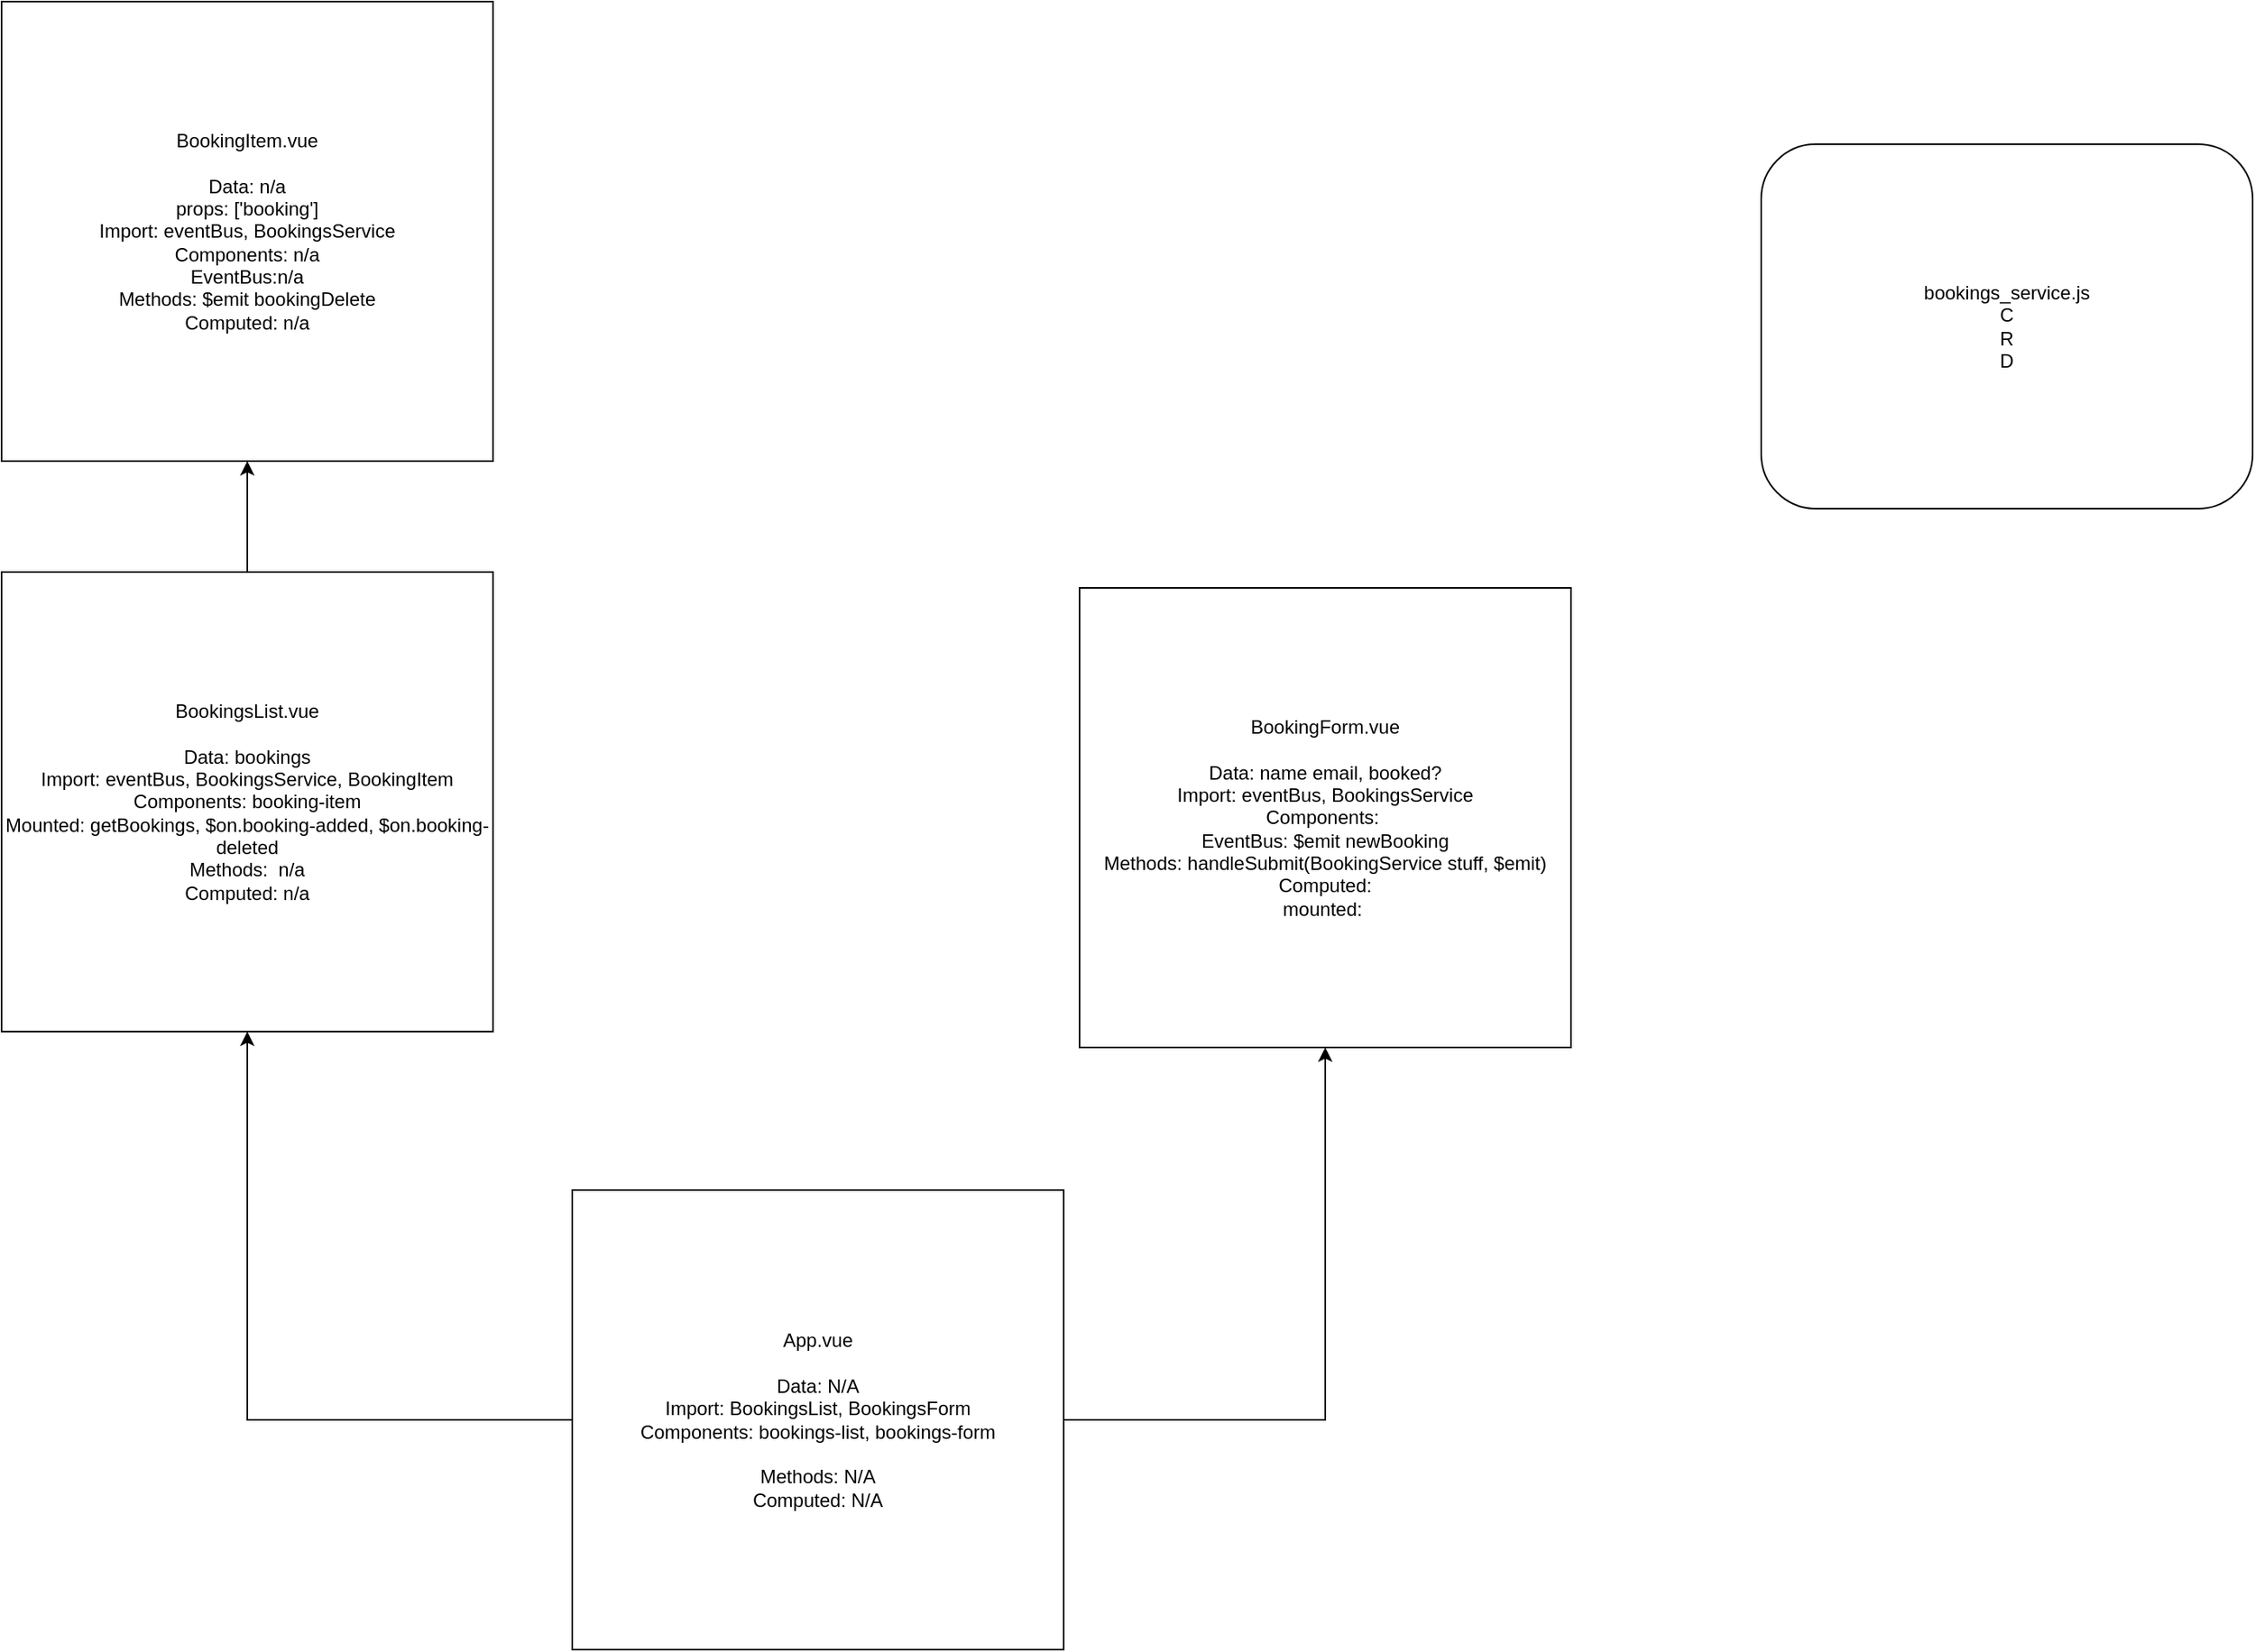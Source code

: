 <mxfile version="13.1.3">
    <diagram id="6hGFLwfOUW9BJ-s0fimq" name="Page-1">
        <mxGraphModel dx="1442" dy="3082" grid="1" gridSize="10" guides="1" tooltips="1" connect="1" arrows="1" fold="1" page="1" pageScale="1" pageWidth="1654" pageHeight="2336" math="0" shadow="0">
            <root>
                <mxCell id="0"/>
                <mxCell id="1" parent="0"/>
                <mxCell id="10" style="edgeStyle=orthogonalEdgeStyle;rounded=0;orthogonalLoop=1;jettySize=auto;html=1;" parent="1" source="2" target="4" edge="1">
                    <mxGeometry relative="1" as="geometry"/>
                </mxCell>
                <mxCell id="11" style="edgeStyle=orthogonalEdgeStyle;rounded=0;orthogonalLoop=1;jettySize=auto;html=1;" parent="1" source="2" target="5" edge="1">
                    <mxGeometry relative="1" as="geometry"/>
                </mxCell>
                <mxCell id="2" value="App.vue&lt;br&gt;&lt;br&gt;Data: N/A&lt;br&gt;Import: BookingsList, BookingsForm&lt;br&gt;Components: bookings-list, bookings-form&lt;br&gt;&lt;br&gt;Methods: N/A&lt;br&gt;Computed: N/A" style="rounded=0;whiteSpace=wrap;html=1;" parent="1" vertex="1">
                    <mxGeometry x="560" y="730" width="310" height="290" as="geometry"/>
                </mxCell>
                <mxCell id="9" style="edgeStyle=orthogonalEdgeStyle;rounded=0;orthogonalLoop=1;jettySize=auto;html=1;entryX=0.5;entryY=1;entryDx=0;entryDy=0;" parent="1" source="4" target="6" edge="1">
                    <mxGeometry relative="1" as="geometry"/>
                </mxCell>
                <mxCell id="4" value="BookingsList.vue&lt;br&gt;&lt;br&gt;Data: bookings&lt;br&gt;Import: eventBus, BookingsService, BookingItem&lt;br&gt;Components: booking-item&lt;br&gt;Mounted: getBookings, $on.booking-added, $on.booking-deleted&lt;br&gt;Methods:&amp;nbsp; n/a&lt;br&gt;Computed: n/a" style="rounded=0;whiteSpace=wrap;html=1;" parent="1" vertex="1">
                    <mxGeometry x="200" y="340" width="310" height="290" as="geometry"/>
                </mxCell>
                <mxCell id="5" value="BookingForm.vue&lt;br&gt;&lt;br&gt;Data: name email, booked?&lt;br&gt;Import: eventBus, BookingsService&lt;br&gt;Components:&amp;nbsp;&lt;br&gt;EventBus: $emit newBooking&lt;br&gt;Methods: handleSubmit(BookingService stuff, $emit)&lt;br&gt;Computed:&lt;br&gt;mounted:&amp;nbsp;" style="rounded=0;whiteSpace=wrap;html=1;" parent="1" vertex="1">
                    <mxGeometry x="880" y="350" width="310" height="290" as="geometry"/>
                </mxCell>
                <mxCell id="6" value="BookingItem.vue&lt;br&gt;&lt;br&gt;Data: n/a&lt;br&gt;props: ['booking']&lt;br&gt;Import: eventBus, BookingsService&lt;br&gt;Components: n/a&lt;br&gt;EventBus:n/a&lt;br&gt;Methods: $emit bookingDelete&lt;br&gt;Computed: n/a" style="rounded=0;whiteSpace=wrap;html=1;" parent="1" vertex="1">
                    <mxGeometry x="200" y="-20" width="310" height="290" as="geometry"/>
                </mxCell>
                <mxCell id="13" value="bookings_service.js&lt;br&gt;C&lt;br&gt;R&lt;br&gt;D" style="rounded=1;whiteSpace=wrap;html=1;" vertex="1" parent="1">
                    <mxGeometry x="1310" y="70" width="310" height="230" as="geometry"/>
                </mxCell>
            </root>
        </mxGraphModel>
    </diagram>
</mxfile>